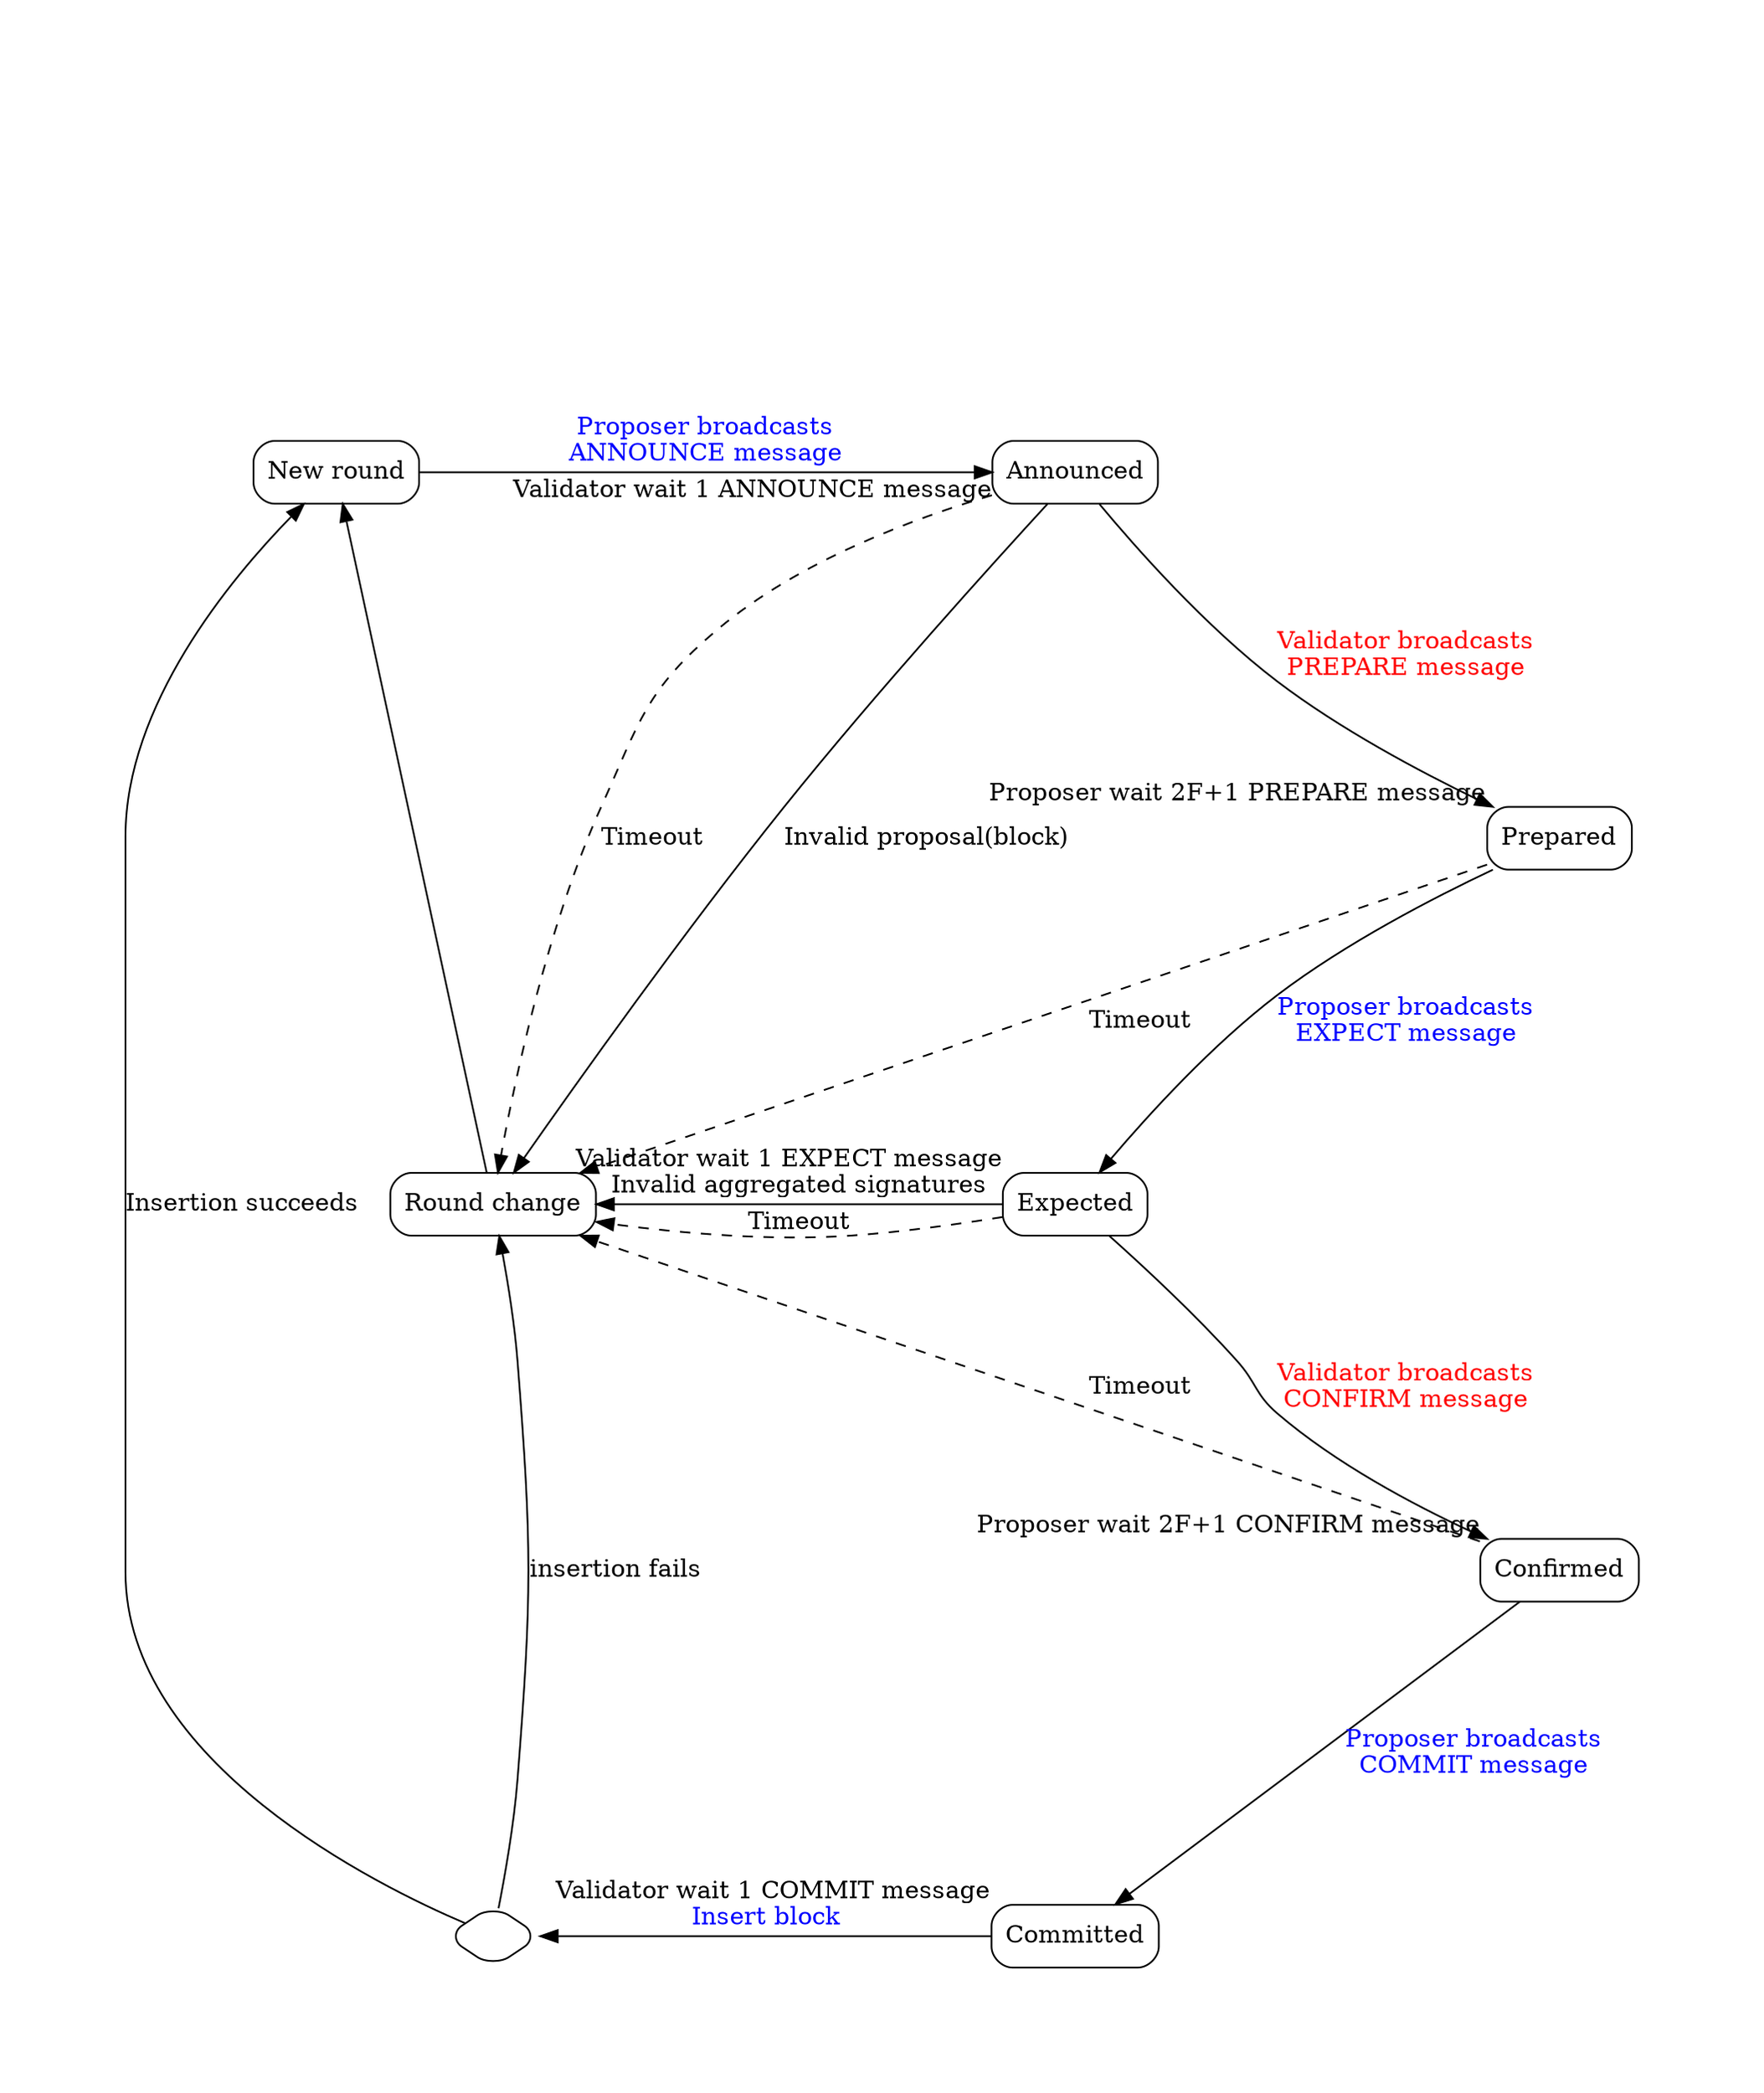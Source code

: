 digraph fbft {
    // neato -Tsvg -o fbft.svg consensus/atlas/fbft.dot && open fbft.svg

    pad=1
    ranksep=2
    //nodesep=2
    node [style="rounded"]
    // splines=spline



    "New round" [shape="rectangle" style="rounded" ]
    "Announced" [shape="rectangle" style="rounded" xlabel="Validator wait 1 ANNOUNCE message" ]
    "Round change" [shape="rectangle" style="rounded"]
    "Prepared" [shape="rectangle" style="rounded" xlabel="Proposer wait 2F+1 PREPARE message"]
    "Expected" [shape="rectangle" style="rounded" xlabel="Validator wait 1 EXPECT message" ]
    "Confirmed" [shape="rectangle" style="rounded" xlabel="Proposer wait 2F+1 CONFIRM message" ]
    "Committed" [shape="rectangle" style="rounded" xlabel="Validator wait 1 COMMIT message" ]
    "InsertBlock" [label="" shape="diamond" style="rounded" ]


    // normal
    "New round" -> "Announced" [fontcolor="blue" label="Proposer broadcasts\nANNOUNCE message" ]
    "Announced" -> "Prepared"  [fontcolor="red" label="Validator broadcasts\nPREPARE message" ]
    "Prepared" -> "Expected"  [fontcolor="blue" label="Proposer broadcasts\nEXPECT message" ]
    "Expected" -> "Confirmed"  [fontcolor="red" label="Validator broadcasts\nCONFIRM message" ]
    "Confirmed" -> "Committed"  [fontcolor="blue" label="Proposer broadcasts\nCOMMIT message" ]
    "Committed" -> "InsertBlock"  [fontcolor="blue" label="Insert block" ]
    "InsertBlock" -> "Round change" [label="insertion fails" ]
    "InsertBlock" -> "New round" [label="Insertion succeeds"]

    // round change
    "Announced" -> "Round change" [label="Timeout" style="dashed"]
    "Announced" -> "Round change" [label="Invalid proposal(block)" style="solid"]

    "Prepared" -> "Round change" [label="Timeout" style="dashed"]

    "Expected" -> "Round change" [label="Timeout" style="dashed"]
    "Expected" -> "Round change" [label="Invalid aggregated signatures" style="solid"]

    "Confirmed" -> "Round change" [label="Timeout" style="dashed"]

    "Round change" -> "New round" [style="solid"]

    // group

    {
        node[style=invis]
        { rank=same; A[group=g1];B[group=g2];C[group=g3];D[group=g4] }
        A->B->C->D[style=invis]
    }

    {
        rank=same;
        "New round"[group=g1]; "Announced"[group=g3]
        "New round"->"Announced"[style=invis]
    }
    {
        rank=same;
        "Prepared"[group=g4];
    }
    {
        rank=same;
        "Round change"[group=g2]; "Expected"[group=g3]
        "Round change" -> "Expected"[style=invis]
    }
    {
        rank=same;
        "Confirmed"[group=g4];
    }
    {
        rank=same;
        "Committed"[group=g3]; "InsertBlock"[group=g2];
        "InsertBlock" -> "Committed"[style=invis]
    }

    {
        edge[style=invis]
        A->"New round"
        B->"Round change"->"InsertBlock"[weight=100]
        C->"Announced"->"Expected"->"Committed" [weight=100]
        D->"Prepared" -> "Confirmed" [weight=100]
    }
}
